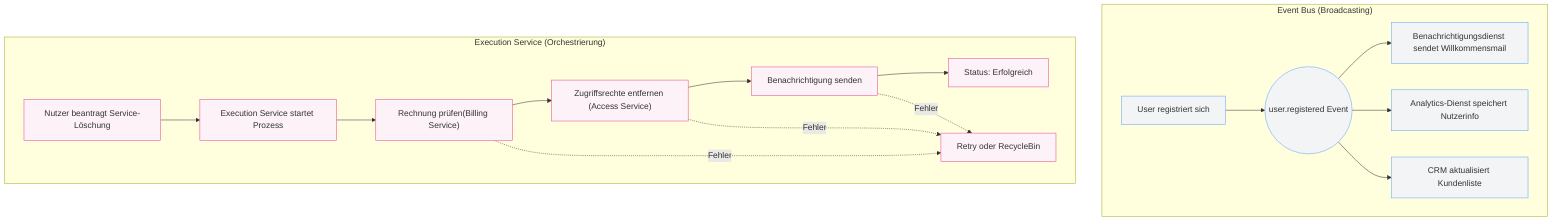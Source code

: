flowchart TD
  subgraph "Event Bus (Broadcasting)"
    A1[User registriert sich] --> B1((user.registered Event))
    B1 --> C1[Benachrichtigungsdienst sendet Willkommensmail]
    B1 --> D1[Analytics-Dienst speichert Nutzerinfo]
    B1 --> E1[CRM aktualisiert Kundenliste]
  end

  subgraph "Execution Service (Orchestrierung)"
    A2[Nutzer beantragt Service-Löschung] --> B2[Execution Service startet Prozess]
    B2 --> C2["Rechnung prüfen(Billing Service)"]
    C2 --> D2["Zugriffsrechte entfernen (Access Service)"]
    D2 --> E2[Benachrichtigung senden]
    E2 --> F2[Status: Erfolgreich]
    C2 -.->|Fehler| G2[Retry oder RecycleBin]
    D2 -.->|Fehler| G2
    E2 -.->|Fehler| G2
  end

  classDef broadcast fill:#F3F4F6,stroke:#60A5FA;
  classDef orchestrator fill:#FDF2F8,stroke:#EC4899;

  class A1,B1,C1,D1,E1 broadcast;
  class A2,B2,C2,D2,E2,F2,G2 orchestrator;